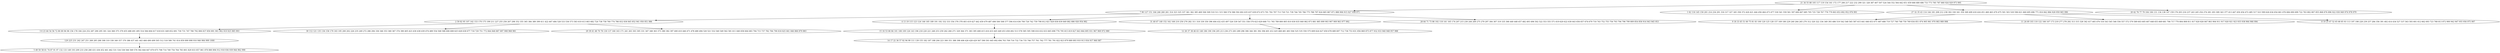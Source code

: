 digraph true_tree {
	"0" -> "1"
	"1" -> "2"
	"2" -> "3"
	"1" -> "4"
	"0" -> "5"
	"1" -> "6"
	"2" -> "7"
	"4" -> "8"
	"3" -> "9"
	"2" -> "10"
	"0" -> "11"
	"11" -> "12"
	"11" -> "13"
	"6" -> "14"
	"9" -> "15"
	"0" -> "16"
	"11" -> "17"
	"8" -> "18"
	"1" -> "19"
	"0" [label="21 34 55 88 105 117 119 154 161 172 177 206 217 222 232 299 321 328 387 407 507 524 544 552 564 642 651 659 666 680 686 733 773 785 787 860 924 929 973 995"];
	"1" [label="7 90 127 151 164 246 260 261 314 323 325 337 361 362 385 469 506 509 510 511 515 560 574 586 592 602 635 637 639 672 673 701 702 707 713 720 721 739 744 745 766 775 788 797 824 865 867 871 888 906 915 927 958 971"];
	"2" [label="2 59 82 95 107 142 153 170 175 199 211 227 255 256 267 298 352 355 365 384 389 399 411 422 467 484 528 533 536 573 583 610 613 663 682 724 738 758 760 774 786 832 836 845 852 941 950 951 986"];
	"3" [label="3 6 23 44 54 56 72 80 89 96 98 156 178 184 224 252 287 290 295 301 324 368 375 379 455 488 491 495 514 584 604 617 618 631 649 652 691 730 731 747 780 792 806 837 850 891 901 902 919 925 985 993"];
	"4" [label="4 13 19 115 123 124 146 185 189 191 192 332 333 354 376 378 403 419 427 442 459 479 487 498 500 508 577 594 614 636 700 726 742 759 798 812 821 828 838 839 849 882 886 926 954 982"];
	"5" [label="1 62 116 145 150 201 214 234 291 316 317 327 345 358 372 420 421 444 456 464 473 477 530 541 559 561 597 600 667 685 705 725 728 767 778 779 803 853 892 952 976 991"];
	"6" [label="31 40 67 140 152 162 168 210 250 276 282 311 318 339 350 396 404 432 435 497 526 539 547 551 558 570 623 629 668 711 765 789 800 805 810 830 835 840 862 873 881 885 899 903 907 909 963 977 992"];
	"7" [label="30 112 121 135 136 158 179 183 195 200 202 226 235 249 272 286 294 336 346 353 360 367 374 390 405 423 430 438 439 474 489 554 568 588 606 608 625 628 638 677 718 729 751 772 844 848 887 897 908 968 981"];
	"8" [label="15 16 53 66 84 101 108 109 126 143 196 218 220 221 248 253 259 262 266 271 329 364 371 383 395 408 415 416 433 445 449 453 458 492 513 578 585 595 598 616 632 633 665 698 776 795 815 819 827 843 864 895 931 967 969 972 980"];
	"9" [label="129 225 231 242 247 251 268 285 288 308 310 338 340 357 370 386 437 441 443 466 490 499 505 512 518 580 741 814 859 890 898 916 946 984 999 1000"];
	"10" [label="29 39 41 48 70 78 130 137 160 163 171 241 263 303 305 331 347 348 363 373 380 382 397 400 410 446 471 478 480 494 520 521 532 540 549 562 581 611 640 658 664 683 704 715 737 782 784 790 818 825 841 846 866 870 883"];
	"11" [label="27 32 35 43 114 144 181 208 212 238 302 330 341 359 369 409 418 424 451 460 463 470 475 501 503 529 596 621 660 695 696 771 816 842 884 928 959 965 996"];
	"12" [label="9 18 33 45 51 60 75 81 83 100 120 125 128 157 169 180 229 240 264 265 270 312 320 322 334 349 393 486 519 542 548 565 587 615 641 646 653 671 687 688 719 727 740 748 750 769 834 851 874 905 961 970 983 989 998"];
	"13" [label="11 24 69 103 110 122 166 167 173 219 277 278 292 313 315 326 342 417 465 476 516 543 545 546 556 557 572 579 589 603 605 607 648 655 669 681 706 717 770 804 808 811 817 820 826 847 863 904 911 917 920 921 923 935 938 964 966 994"];
	"14" [label="12 26 37 38 46 63 148 186 190 194 205 213 236 273 283 289 296 306 344 381 392 394 401 412 425 468 481 483 504 525 535 550 575 609 624 627 650 678 689 697 712 736 753 831 856 869 875 877 932 933 940 948 957 988"];
	"15" [label="5 49 50 58 61 74 87 91 97 132 133 149 193 209 233 258 280 431 436 452 461 462 531 534 538 566 569 576 582 644 647 670 675 708 714 749 754 764 783 801 829 833 857 861 878 880 894 912 918 936 939 944 962 990"];
	"16" [label="20 42 76 77 79 104 106 131 134 138 147 159 176 203 216 237 243 245 254 274 281 293 309 343 377 413 447 450 454 472 485 517 523 599 626 634 654 661 676 684 690 699 722 763 802 807 855 868 876 896 922 930 949 974 978 979"];
	"17" [label="8 10 25 47 52 65 68 85 93 113 197 198 228 239 257 284 356 391 402 414 434 527 537 563 593 601 612 662 693 723 768 813 872 900 942 947 955 956 975 997"];
	"18" [label="14 17 22 36 57 92 94 99 111 139 155 182 187 188 204 223 300 351 388 398 406 426 428 429 567 590 591 645 692 694 703 709 716 732 734 735 746 757 761 762 777 781 791 822 823 879 889 893 910 913 934 937 960 987"];
	"19" [label="28 64 71 73 86 102 118 141 165 174 207 215 230 244 269 275 279 297 304 307 319 335 366 440 448 457 482 493 496 502 522 553 555 571 619 620 622 630 643 656 657 674 679 710 743 752 755 756 793 794 796 799 809 854 858 914 943 945 953"];
}

